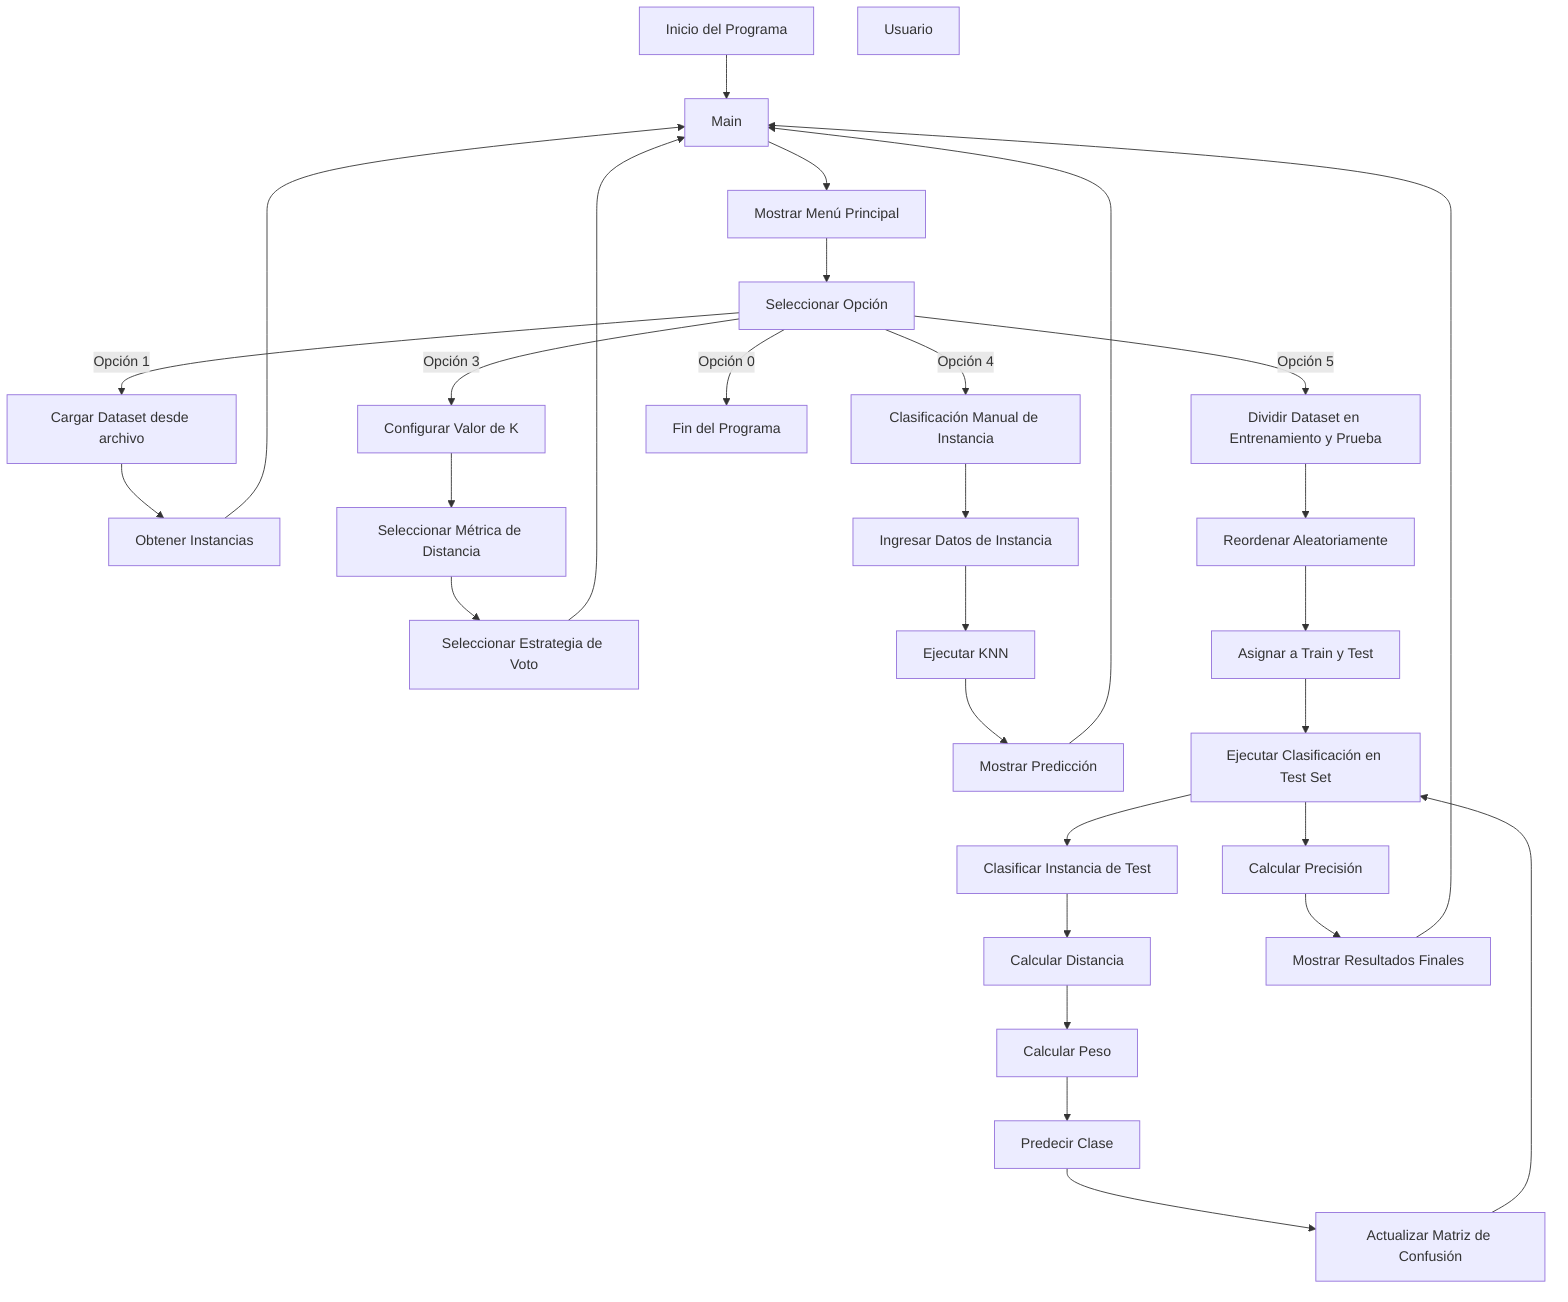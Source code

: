 graph TD
    Start[Inicio del Programa]
    User[Usuario]
    Main[Main]
    Menu[Mostrar Menú Principal]
    SelectOption[Seleccionar Opción]

    LoadData[Cargar Dataset desde archivo]
    LoadInstances[Obtener Instancias]
    SetK[Configurar Valor de K]
    SetDistance[Seleccionar Métrica de Distancia]
    SetWeight[Seleccionar Estrategia de Voto]

    ClassifyManual[Clasificación Manual de Instancia]
    InputInstance[Ingresar Datos de Instancia]
    RunClassifier[Ejecutar KNN]
    ShowPrediction[Mostrar Predicción]

    SplitDataset[Dividir Dataset en Entrenamiento y Prueba]
    Shuffle[Reordenar Aleatoriamente]
    AssignSets[Asignar a Train y Test]

    RunExperiment[Ejecutar Clasificación en Test Set]
    ClassifyInstance[Clasificar Instancia de Test]
    ComputeDistance[Calcular Distancia]
    ComputeWeight[Calcular Peso]
    PredictClass[Predecir Clase]
    UpdateConfusion[Actualizar Matriz de Confusión]
    ComputeAccuracy[Calcular Precisión]

    ShowResults[Mostrar Resultados Finales]

    Exit[Fin del Programa]

    Start --> Main
    Main --> Menu
    Menu --> SelectOption

    SelectOption -->|Opción 1| LoadData
    LoadData --> LoadInstances
    LoadInstances --> Main

    SelectOption -->|Opción 3| SetK
    SetK --> SetDistance
    SetDistance --> SetWeight
    SetWeight --> Main

    SelectOption -->|Opción 4| ClassifyManual
    ClassifyManual --> InputInstance
    InputInstance --> RunClassifier
    RunClassifier --> ShowPrediction
    ShowPrediction --> Main

    SelectOption -->|Opción 5| SplitDataset
    SplitDataset --> Shuffle
    Shuffle --> AssignSets
    AssignSets --> RunExperiment

    RunExperiment --> ClassifyInstance
    ClassifyInstance --> ComputeDistance
    ComputeDistance --> ComputeWeight
    ComputeWeight --> PredictClass
    PredictClass --> UpdateConfusion
    UpdateConfusion --> RunExperiment
    RunExperiment --> ComputeAccuracy
    ComputeAccuracy --> ShowResults
    ShowResults --> Main

    SelectOption -->|Opción 0| Exit